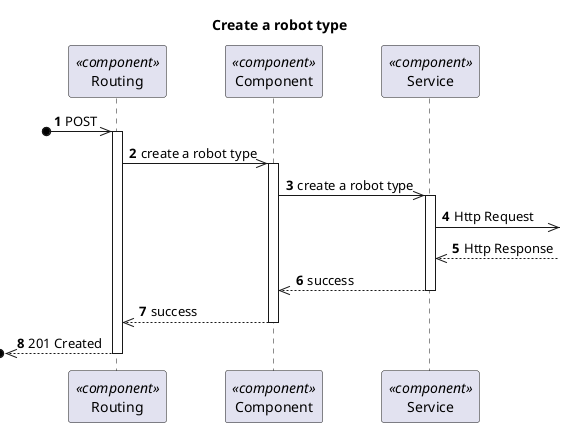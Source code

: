 @startuml Process View - Level 3

autonumber
skinparam packageStyle rect

title Create a robot type

participant "Routing" as routing <<component>>
participant "Component" as comp <<component>>
participant "Service" as service <<component>>

?o->> routing : POST
activate routing
routing ->> comp : create a robot type

activate comp
comp ->> service : create a robot type

activate service
service ->> : Http Request
service <<-- : Http Response

service -->> comp : success
deactivate service

comp -->> routing : success
deactivate comp

?o<<-- routing : 201 Created
deactivate routing

@enduml